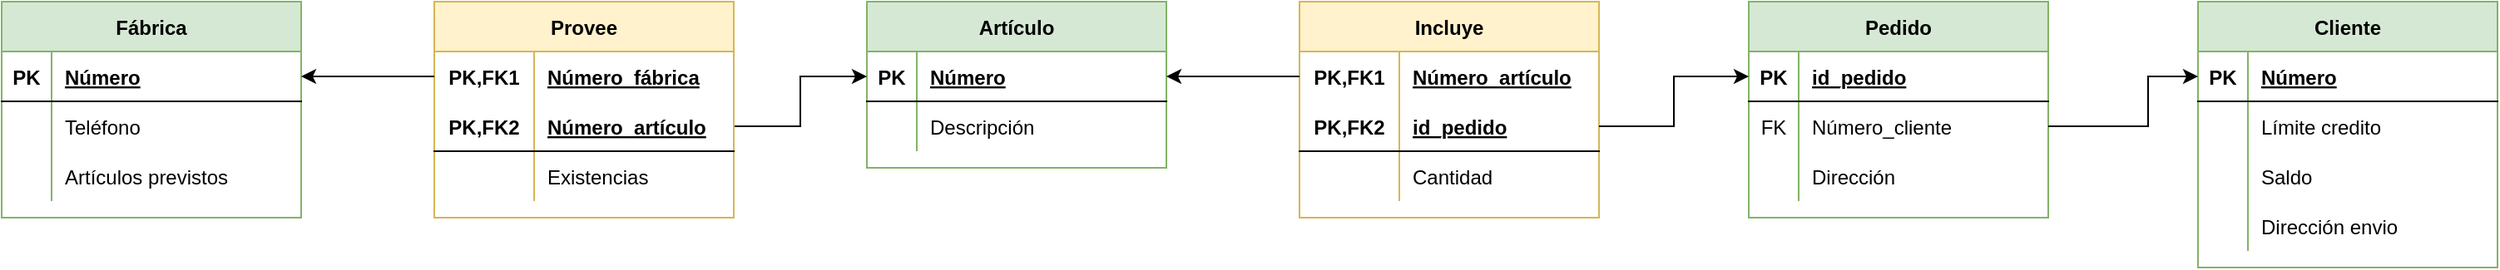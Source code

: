 <mxfile version="20.5.3" type="github">
  <diagram id="A88HrLxDJ4HTp3ncLJJ4" name="Página-1">
    <mxGraphModel dx="1422" dy="771" grid="1" gridSize="10" guides="1" tooltips="1" connect="1" arrows="1" fold="1" page="1" pageScale="1" pageWidth="827" pageHeight="1169" math="0" shadow="0">
      <root>
        <mxCell id="0" />
        <mxCell id="1" parent="0" />
        <mxCell id="2-C3LAd0GwsKnw72aj0H-1" value="Artículo" style="shape=table;startSize=30;container=1;collapsible=1;childLayout=tableLayout;fixedRows=1;rowLines=0;fontStyle=1;align=center;resizeLast=1;fillColor=#d5e8d4;strokeColor=#82b366;" parent="1" vertex="1">
          <mxGeometry x="540" y="80" width="180" height="100" as="geometry" />
        </mxCell>
        <mxCell id="2-C3LAd0GwsKnw72aj0H-2" value="" style="shape=tableRow;horizontal=0;startSize=0;swimlaneHead=0;swimlaneBody=0;fillColor=none;collapsible=0;dropTarget=0;points=[[0,0.5],[1,0.5]];portConstraint=eastwest;top=0;left=0;right=0;bottom=1;" parent="2-C3LAd0GwsKnw72aj0H-1" vertex="1">
          <mxGeometry y="30" width="180" height="30" as="geometry" />
        </mxCell>
        <mxCell id="2-C3LAd0GwsKnw72aj0H-3" value="PK" style="shape=partialRectangle;connectable=0;fillColor=none;top=0;left=0;bottom=0;right=0;fontStyle=1;overflow=hidden;" parent="2-C3LAd0GwsKnw72aj0H-2" vertex="1">
          <mxGeometry width="30" height="30" as="geometry">
            <mxRectangle width="30" height="30" as="alternateBounds" />
          </mxGeometry>
        </mxCell>
        <mxCell id="2-C3LAd0GwsKnw72aj0H-4" value="Número" style="shape=partialRectangle;connectable=0;fillColor=none;top=0;left=0;bottom=0;right=0;align=left;spacingLeft=6;fontStyle=5;overflow=hidden;" parent="2-C3LAd0GwsKnw72aj0H-2" vertex="1">
          <mxGeometry x="30" width="150" height="30" as="geometry">
            <mxRectangle width="150" height="30" as="alternateBounds" />
          </mxGeometry>
        </mxCell>
        <mxCell id="2-C3LAd0GwsKnw72aj0H-5" value="" style="shape=tableRow;horizontal=0;startSize=0;swimlaneHead=0;swimlaneBody=0;fillColor=none;collapsible=0;dropTarget=0;points=[[0,0.5],[1,0.5]];portConstraint=eastwest;top=0;left=0;right=0;bottom=0;" parent="2-C3LAd0GwsKnw72aj0H-1" vertex="1">
          <mxGeometry y="60" width="180" height="30" as="geometry" />
        </mxCell>
        <mxCell id="2-C3LAd0GwsKnw72aj0H-6" value="" style="shape=partialRectangle;connectable=0;fillColor=none;top=0;left=0;bottom=0;right=0;editable=1;overflow=hidden;" parent="2-C3LAd0GwsKnw72aj0H-5" vertex="1">
          <mxGeometry width="30" height="30" as="geometry">
            <mxRectangle width="30" height="30" as="alternateBounds" />
          </mxGeometry>
        </mxCell>
        <mxCell id="2-C3LAd0GwsKnw72aj0H-7" value="Descripción" style="shape=partialRectangle;connectable=0;fillColor=none;top=0;left=0;bottom=0;right=0;align=left;spacingLeft=6;overflow=hidden;" parent="2-C3LAd0GwsKnw72aj0H-5" vertex="1">
          <mxGeometry x="30" width="150" height="30" as="geometry">
            <mxRectangle width="150" height="30" as="alternateBounds" />
          </mxGeometry>
        </mxCell>
        <mxCell id="2-C3LAd0GwsKnw72aj0H-14" value="Fábrica" style="shape=table;startSize=30;container=1;collapsible=1;childLayout=tableLayout;fixedRows=1;rowLines=0;fontStyle=1;align=center;resizeLast=1;fillColor=#d5e8d4;strokeColor=#82b366;" parent="1" vertex="1">
          <mxGeometry x="20" y="80" width="180" height="130" as="geometry" />
        </mxCell>
        <mxCell id="2-C3LAd0GwsKnw72aj0H-15" value="" style="shape=tableRow;horizontal=0;startSize=0;swimlaneHead=0;swimlaneBody=0;fillColor=none;collapsible=0;dropTarget=0;points=[[0,0.5],[1,0.5]];portConstraint=eastwest;top=0;left=0;right=0;bottom=1;" parent="2-C3LAd0GwsKnw72aj0H-14" vertex="1">
          <mxGeometry y="30" width="180" height="30" as="geometry" />
        </mxCell>
        <mxCell id="2-C3LAd0GwsKnw72aj0H-16" value="PK" style="shape=partialRectangle;connectable=0;fillColor=none;top=0;left=0;bottom=0;right=0;fontStyle=1;overflow=hidden;" parent="2-C3LAd0GwsKnw72aj0H-15" vertex="1">
          <mxGeometry width="30" height="30" as="geometry">
            <mxRectangle width="30" height="30" as="alternateBounds" />
          </mxGeometry>
        </mxCell>
        <mxCell id="2-C3LAd0GwsKnw72aj0H-17" value="Número" style="shape=partialRectangle;connectable=0;fillColor=none;top=0;left=0;bottom=0;right=0;align=left;spacingLeft=6;fontStyle=5;overflow=hidden;" parent="2-C3LAd0GwsKnw72aj0H-15" vertex="1">
          <mxGeometry x="30" width="150" height="30" as="geometry">
            <mxRectangle width="150" height="30" as="alternateBounds" />
          </mxGeometry>
        </mxCell>
        <mxCell id="2-C3LAd0GwsKnw72aj0H-18" value="" style="shape=tableRow;horizontal=0;startSize=0;swimlaneHead=0;swimlaneBody=0;fillColor=none;collapsible=0;dropTarget=0;points=[[0,0.5],[1,0.5]];portConstraint=eastwest;top=0;left=0;right=0;bottom=0;" parent="2-C3LAd0GwsKnw72aj0H-14" vertex="1">
          <mxGeometry y="60" width="180" height="30" as="geometry" />
        </mxCell>
        <mxCell id="2-C3LAd0GwsKnw72aj0H-19" value="" style="shape=partialRectangle;connectable=0;fillColor=none;top=0;left=0;bottom=0;right=0;editable=1;overflow=hidden;" parent="2-C3LAd0GwsKnw72aj0H-18" vertex="1">
          <mxGeometry width="30" height="30" as="geometry">
            <mxRectangle width="30" height="30" as="alternateBounds" />
          </mxGeometry>
        </mxCell>
        <mxCell id="2-C3LAd0GwsKnw72aj0H-20" value="Teléfono" style="shape=partialRectangle;connectable=0;fillColor=none;top=0;left=0;bottom=0;right=0;align=left;spacingLeft=6;overflow=hidden;" parent="2-C3LAd0GwsKnw72aj0H-18" vertex="1">
          <mxGeometry x="30" width="150" height="30" as="geometry">
            <mxRectangle width="150" height="30" as="alternateBounds" />
          </mxGeometry>
        </mxCell>
        <mxCell id="2-C3LAd0GwsKnw72aj0H-21" value="" style="shape=tableRow;horizontal=0;startSize=0;swimlaneHead=0;swimlaneBody=0;fillColor=none;collapsible=0;dropTarget=0;points=[[0,0.5],[1,0.5]];portConstraint=eastwest;top=0;left=0;right=0;bottom=0;" parent="2-C3LAd0GwsKnw72aj0H-14" vertex="1">
          <mxGeometry y="90" width="180" height="30" as="geometry" />
        </mxCell>
        <mxCell id="2-C3LAd0GwsKnw72aj0H-22" value="" style="shape=partialRectangle;connectable=0;fillColor=none;top=0;left=0;bottom=0;right=0;editable=1;overflow=hidden;" parent="2-C3LAd0GwsKnw72aj0H-21" vertex="1">
          <mxGeometry width="30" height="30" as="geometry">
            <mxRectangle width="30" height="30" as="alternateBounds" />
          </mxGeometry>
        </mxCell>
        <mxCell id="2-C3LAd0GwsKnw72aj0H-23" value="Artículos previstos" style="shape=partialRectangle;connectable=0;fillColor=none;top=0;left=0;bottom=0;right=0;align=left;spacingLeft=6;overflow=hidden;" parent="2-C3LAd0GwsKnw72aj0H-21" vertex="1">
          <mxGeometry x="30" width="150" height="30" as="geometry">
            <mxRectangle width="150" height="30" as="alternateBounds" />
          </mxGeometry>
        </mxCell>
        <mxCell id="2-C3LAd0GwsKnw72aj0H-41" style="edgeStyle=orthogonalEdgeStyle;rounded=0;orthogonalLoop=1;jettySize=auto;html=1;exitX=1;exitY=0.5;exitDx=0;exitDy=0;entryX=0;entryY=0.5;entryDx=0;entryDy=0;" parent="1" source="2-C3LAd0GwsKnw72aj0H-31" target="2-C3LAd0GwsKnw72aj0H-2" edge="1">
          <mxGeometry relative="1" as="geometry" />
        </mxCell>
        <mxCell id="2-C3LAd0GwsKnw72aj0H-27" value="Provee" style="shape=table;startSize=30;container=1;collapsible=1;childLayout=tableLayout;fixedRows=1;rowLines=0;fontStyle=1;align=center;resizeLast=1;fillColor=#fff2cc;strokeColor=#d6b656;" parent="1" vertex="1">
          <mxGeometry x="280" y="80" width="180" height="130" as="geometry" />
        </mxCell>
        <mxCell id="2-C3LAd0GwsKnw72aj0H-28" value="" style="shape=tableRow;horizontal=0;startSize=0;swimlaneHead=0;swimlaneBody=0;fillColor=none;collapsible=0;dropTarget=0;points=[[0,0.5],[1,0.5]];portConstraint=eastwest;top=0;left=0;right=0;bottom=0;" parent="2-C3LAd0GwsKnw72aj0H-27" vertex="1">
          <mxGeometry y="30" width="180" height="30" as="geometry" />
        </mxCell>
        <mxCell id="2-C3LAd0GwsKnw72aj0H-29" value="PK,FK1" style="shape=partialRectangle;connectable=0;fillColor=none;top=0;left=0;bottom=0;right=0;fontStyle=1;overflow=hidden;" parent="2-C3LAd0GwsKnw72aj0H-28" vertex="1">
          <mxGeometry width="60" height="30" as="geometry">
            <mxRectangle width="60" height="30" as="alternateBounds" />
          </mxGeometry>
        </mxCell>
        <mxCell id="2-C3LAd0GwsKnw72aj0H-30" value="Número_fábrica" style="shape=partialRectangle;connectable=0;fillColor=none;top=0;left=0;bottom=0;right=0;align=left;spacingLeft=6;fontStyle=5;overflow=hidden;" parent="2-C3LAd0GwsKnw72aj0H-28" vertex="1">
          <mxGeometry x="60" width="120" height="30" as="geometry">
            <mxRectangle width="120" height="30" as="alternateBounds" />
          </mxGeometry>
        </mxCell>
        <mxCell id="2-C3LAd0GwsKnw72aj0H-31" value="" style="shape=tableRow;horizontal=0;startSize=0;swimlaneHead=0;swimlaneBody=0;fillColor=none;collapsible=0;dropTarget=0;points=[[0,0.5],[1,0.5]];portConstraint=eastwest;top=0;left=0;right=0;bottom=1;" parent="2-C3LAd0GwsKnw72aj0H-27" vertex="1">
          <mxGeometry y="60" width="180" height="30" as="geometry" />
        </mxCell>
        <mxCell id="2-C3LAd0GwsKnw72aj0H-32" value="PK,FK2" style="shape=partialRectangle;connectable=0;fillColor=none;top=0;left=0;bottom=0;right=0;fontStyle=1;overflow=hidden;" parent="2-C3LAd0GwsKnw72aj0H-31" vertex="1">
          <mxGeometry width="60" height="30" as="geometry">
            <mxRectangle width="60" height="30" as="alternateBounds" />
          </mxGeometry>
        </mxCell>
        <mxCell id="2-C3LAd0GwsKnw72aj0H-33" value="Número_artículo" style="shape=partialRectangle;connectable=0;fillColor=none;top=0;left=0;bottom=0;right=0;align=left;spacingLeft=6;fontStyle=5;overflow=hidden;" parent="2-C3LAd0GwsKnw72aj0H-31" vertex="1">
          <mxGeometry x="60" width="120" height="30" as="geometry">
            <mxRectangle width="120" height="30" as="alternateBounds" />
          </mxGeometry>
        </mxCell>
        <mxCell id="2-C3LAd0GwsKnw72aj0H-34" value="" style="shape=tableRow;horizontal=0;startSize=0;swimlaneHead=0;swimlaneBody=0;fillColor=none;collapsible=0;dropTarget=0;points=[[0,0.5],[1,0.5]];portConstraint=eastwest;top=0;left=0;right=0;bottom=0;" parent="2-C3LAd0GwsKnw72aj0H-27" vertex="1">
          <mxGeometry y="90" width="180" height="30" as="geometry" />
        </mxCell>
        <mxCell id="2-C3LAd0GwsKnw72aj0H-35" value="" style="shape=partialRectangle;connectable=0;fillColor=none;top=0;left=0;bottom=0;right=0;editable=1;overflow=hidden;" parent="2-C3LAd0GwsKnw72aj0H-34" vertex="1">
          <mxGeometry width="60" height="30" as="geometry">
            <mxRectangle width="60" height="30" as="alternateBounds" />
          </mxGeometry>
        </mxCell>
        <mxCell id="2-C3LAd0GwsKnw72aj0H-36" value="Existencias" style="shape=partialRectangle;connectable=0;fillColor=none;top=0;left=0;bottom=0;right=0;align=left;spacingLeft=6;overflow=hidden;" parent="2-C3LAd0GwsKnw72aj0H-34" vertex="1">
          <mxGeometry x="60" width="120" height="30" as="geometry">
            <mxRectangle width="120" height="30" as="alternateBounds" />
          </mxGeometry>
        </mxCell>
        <mxCell id="2-C3LAd0GwsKnw72aj0H-40" style="edgeStyle=orthogonalEdgeStyle;rounded=0;orthogonalLoop=1;jettySize=auto;html=1;exitX=0;exitY=0.5;exitDx=0;exitDy=0;entryX=1;entryY=0.5;entryDx=0;entryDy=0;" parent="1" source="2-C3LAd0GwsKnw72aj0H-28" target="2-C3LAd0GwsKnw72aj0H-15" edge="1">
          <mxGeometry relative="1" as="geometry" />
        </mxCell>
        <mxCell id="2-C3LAd0GwsKnw72aj0H-42" value="Incluye" style="shape=table;startSize=30;container=1;collapsible=1;childLayout=tableLayout;fixedRows=1;rowLines=0;fontStyle=1;align=center;resizeLast=1;fillColor=#fff2cc;strokeColor=#d6b656;" parent="1" vertex="1">
          <mxGeometry x="800" y="80" width="180" height="130" as="geometry" />
        </mxCell>
        <mxCell id="2-C3LAd0GwsKnw72aj0H-43" value="" style="shape=tableRow;horizontal=0;startSize=0;swimlaneHead=0;swimlaneBody=0;fillColor=none;collapsible=0;dropTarget=0;points=[[0,0.5],[1,0.5]];portConstraint=eastwest;top=0;left=0;right=0;bottom=0;" parent="2-C3LAd0GwsKnw72aj0H-42" vertex="1">
          <mxGeometry y="30" width="180" height="30" as="geometry" />
        </mxCell>
        <mxCell id="2-C3LAd0GwsKnw72aj0H-44" value="PK,FK1" style="shape=partialRectangle;connectable=0;fillColor=none;top=0;left=0;bottom=0;right=0;fontStyle=1;overflow=hidden;" parent="2-C3LAd0GwsKnw72aj0H-43" vertex="1">
          <mxGeometry width="60" height="30" as="geometry">
            <mxRectangle width="60" height="30" as="alternateBounds" />
          </mxGeometry>
        </mxCell>
        <mxCell id="2-C3LAd0GwsKnw72aj0H-45" value="Número_artículo" style="shape=partialRectangle;connectable=0;fillColor=none;top=0;left=0;bottom=0;right=0;align=left;spacingLeft=6;fontStyle=5;overflow=hidden;" parent="2-C3LAd0GwsKnw72aj0H-43" vertex="1">
          <mxGeometry x="60" width="120" height="30" as="geometry">
            <mxRectangle width="120" height="30" as="alternateBounds" />
          </mxGeometry>
        </mxCell>
        <mxCell id="2-C3LAd0GwsKnw72aj0H-46" value="" style="shape=tableRow;horizontal=0;startSize=0;swimlaneHead=0;swimlaneBody=0;fillColor=none;collapsible=0;dropTarget=0;points=[[0,0.5],[1,0.5]];portConstraint=eastwest;top=0;left=0;right=0;bottom=1;" parent="2-C3LAd0GwsKnw72aj0H-42" vertex="1">
          <mxGeometry y="60" width="180" height="30" as="geometry" />
        </mxCell>
        <mxCell id="2-C3LAd0GwsKnw72aj0H-47" value="PK,FK2" style="shape=partialRectangle;connectable=0;fillColor=none;top=0;left=0;bottom=0;right=0;fontStyle=1;overflow=hidden;" parent="2-C3LAd0GwsKnw72aj0H-46" vertex="1">
          <mxGeometry width="60" height="30" as="geometry">
            <mxRectangle width="60" height="30" as="alternateBounds" />
          </mxGeometry>
        </mxCell>
        <mxCell id="2-C3LAd0GwsKnw72aj0H-48" value="id_pedido" style="shape=partialRectangle;connectable=0;fillColor=none;top=0;left=0;bottom=0;right=0;align=left;spacingLeft=6;fontStyle=5;overflow=hidden;" parent="2-C3LAd0GwsKnw72aj0H-46" vertex="1">
          <mxGeometry x="60" width="120" height="30" as="geometry">
            <mxRectangle width="120" height="30" as="alternateBounds" />
          </mxGeometry>
        </mxCell>
        <mxCell id="2-C3LAd0GwsKnw72aj0H-49" value="" style="shape=tableRow;horizontal=0;startSize=0;swimlaneHead=0;swimlaneBody=0;fillColor=none;collapsible=0;dropTarget=0;points=[[0,0.5],[1,0.5]];portConstraint=eastwest;top=0;left=0;right=0;bottom=0;" parent="2-C3LAd0GwsKnw72aj0H-42" vertex="1">
          <mxGeometry y="90" width="180" height="30" as="geometry" />
        </mxCell>
        <mxCell id="2-C3LAd0GwsKnw72aj0H-50" value="" style="shape=partialRectangle;connectable=0;fillColor=none;top=0;left=0;bottom=0;right=0;editable=1;overflow=hidden;" parent="2-C3LAd0GwsKnw72aj0H-49" vertex="1">
          <mxGeometry width="60" height="30" as="geometry">
            <mxRectangle width="60" height="30" as="alternateBounds" />
          </mxGeometry>
        </mxCell>
        <mxCell id="2-C3LAd0GwsKnw72aj0H-51" value="Cantidad" style="shape=partialRectangle;connectable=0;fillColor=none;top=0;left=0;bottom=0;right=0;align=left;spacingLeft=6;overflow=hidden;" parent="2-C3LAd0GwsKnw72aj0H-49" vertex="1">
          <mxGeometry x="60" width="120" height="30" as="geometry">
            <mxRectangle width="120" height="30" as="alternateBounds" />
          </mxGeometry>
        </mxCell>
        <mxCell id="2-C3LAd0GwsKnw72aj0H-52" value="Pedido" style="shape=table;startSize=30;container=1;collapsible=1;childLayout=tableLayout;fixedRows=1;rowLines=0;fontStyle=1;align=center;resizeLast=1;fillColor=#d5e8d4;strokeColor=#82b366;" parent="1" vertex="1">
          <mxGeometry x="1070" y="80" width="180" height="130" as="geometry" />
        </mxCell>
        <mxCell id="2-C3LAd0GwsKnw72aj0H-53" value="" style="shape=tableRow;horizontal=0;startSize=0;swimlaneHead=0;swimlaneBody=0;fillColor=none;collapsible=0;dropTarget=0;points=[[0,0.5],[1,0.5]];portConstraint=eastwest;top=0;left=0;right=0;bottom=1;" parent="2-C3LAd0GwsKnw72aj0H-52" vertex="1">
          <mxGeometry y="30" width="180" height="30" as="geometry" />
        </mxCell>
        <mxCell id="2-C3LAd0GwsKnw72aj0H-54" value="PK" style="shape=partialRectangle;connectable=0;fillColor=none;top=0;left=0;bottom=0;right=0;fontStyle=1;overflow=hidden;" parent="2-C3LAd0GwsKnw72aj0H-53" vertex="1">
          <mxGeometry width="30" height="30" as="geometry">
            <mxRectangle width="30" height="30" as="alternateBounds" />
          </mxGeometry>
        </mxCell>
        <mxCell id="2-C3LAd0GwsKnw72aj0H-55" value="id_pedido" style="shape=partialRectangle;connectable=0;fillColor=none;top=0;left=0;bottom=0;right=0;align=left;spacingLeft=6;fontStyle=5;overflow=hidden;" parent="2-C3LAd0GwsKnw72aj0H-53" vertex="1">
          <mxGeometry x="30" width="150" height="30" as="geometry">
            <mxRectangle width="150" height="30" as="alternateBounds" />
          </mxGeometry>
        </mxCell>
        <mxCell id="2-C3LAd0GwsKnw72aj0H-77" value="" style="shape=tableRow;horizontal=0;startSize=0;swimlaneHead=0;swimlaneBody=0;fillColor=none;collapsible=0;dropTarget=0;points=[[0,0.5],[1,0.5]];portConstraint=eastwest;top=0;left=0;right=0;bottom=0;" parent="2-C3LAd0GwsKnw72aj0H-52" vertex="1">
          <mxGeometry y="60" width="180" height="30" as="geometry" />
        </mxCell>
        <mxCell id="2-C3LAd0GwsKnw72aj0H-78" value="FK" style="shape=partialRectangle;connectable=0;fillColor=none;top=0;left=0;bottom=0;right=0;fontStyle=0;overflow=hidden;" parent="2-C3LAd0GwsKnw72aj0H-77" vertex="1">
          <mxGeometry width="30" height="30" as="geometry">
            <mxRectangle width="30" height="30" as="alternateBounds" />
          </mxGeometry>
        </mxCell>
        <mxCell id="2-C3LAd0GwsKnw72aj0H-79" value="Número_cliente" style="shape=partialRectangle;connectable=0;fillColor=none;top=0;left=0;bottom=0;right=0;align=left;spacingLeft=6;fontStyle=0;overflow=hidden;" parent="2-C3LAd0GwsKnw72aj0H-77" vertex="1">
          <mxGeometry x="30" width="150" height="30" as="geometry">
            <mxRectangle width="150" height="30" as="alternateBounds" />
          </mxGeometry>
        </mxCell>
        <mxCell id="2-C3LAd0GwsKnw72aj0H-56" value="" style="shape=tableRow;horizontal=0;startSize=0;swimlaneHead=0;swimlaneBody=0;fillColor=none;collapsible=0;dropTarget=0;points=[[0,0.5],[1,0.5]];portConstraint=eastwest;top=0;left=0;right=0;bottom=0;" parent="2-C3LAd0GwsKnw72aj0H-52" vertex="1">
          <mxGeometry y="90" width="180" height="30" as="geometry" />
        </mxCell>
        <mxCell id="2-C3LAd0GwsKnw72aj0H-57" value="" style="shape=partialRectangle;connectable=0;fillColor=none;top=0;left=0;bottom=0;right=0;editable=1;overflow=hidden;" parent="2-C3LAd0GwsKnw72aj0H-56" vertex="1">
          <mxGeometry width="30" height="30" as="geometry">
            <mxRectangle width="30" height="30" as="alternateBounds" />
          </mxGeometry>
        </mxCell>
        <mxCell id="2-C3LAd0GwsKnw72aj0H-58" value="Dirección " style="shape=partialRectangle;connectable=0;fillColor=none;top=0;left=0;bottom=0;right=0;align=left;spacingLeft=6;overflow=hidden;" parent="2-C3LAd0GwsKnw72aj0H-56" vertex="1">
          <mxGeometry x="30" width="150" height="30" as="geometry">
            <mxRectangle width="150" height="30" as="alternateBounds" />
          </mxGeometry>
        </mxCell>
        <mxCell id="2-C3LAd0GwsKnw72aj0H-62" style="edgeStyle=orthogonalEdgeStyle;rounded=0;orthogonalLoop=1;jettySize=auto;html=1;exitX=1;exitY=0.5;exitDx=0;exitDy=0;entryX=0;entryY=0.5;entryDx=0;entryDy=0;" parent="1" source="2-C3LAd0GwsKnw72aj0H-46" target="2-C3LAd0GwsKnw72aj0H-53" edge="1">
          <mxGeometry relative="1" as="geometry" />
        </mxCell>
        <mxCell id="2-C3LAd0GwsKnw72aj0H-63" style="edgeStyle=orthogonalEdgeStyle;rounded=0;orthogonalLoop=1;jettySize=auto;html=1;exitX=0;exitY=0.5;exitDx=0;exitDy=0;entryX=1;entryY=0.5;entryDx=0;entryDy=0;" parent="1" source="2-C3LAd0GwsKnw72aj0H-43" target="2-C3LAd0GwsKnw72aj0H-2" edge="1">
          <mxGeometry relative="1" as="geometry" />
        </mxCell>
        <mxCell id="2-C3LAd0GwsKnw72aj0H-64" value="Cliente" style="shape=table;startSize=30;container=1;collapsible=1;childLayout=tableLayout;fixedRows=1;rowLines=0;fontStyle=1;align=center;resizeLast=1;fillColor=#d5e8d4;strokeColor=#82b366;" parent="1" vertex="1">
          <mxGeometry x="1340" y="80" width="180" height="160" as="geometry" />
        </mxCell>
        <mxCell id="2-C3LAd0GwsKnw72aj0H-65" value="" style="shape=tableRow;horizontal=0;startSize=0;swimlaneHead=0;swimlaneBody=0;fillColor=none;collapsible=0;dropTarget=0;points=[[0,0.5],[1,0.5]];portConstraint=eastwest;top=0;left=0;right=0;bottom=1;" parent="2-C3LAd0GwsKnw72aj0H-64" vertex="1">
          <mxGeometry y="30" width="180" height="30" as="geometry" />
        </mxCell>
        <mxCell id="2-C3LAd0GwsKnw72aj0H-66" value="PK" style="shape=partialRectangle;connectable=0;fillColor=none;top=0;left=0;bottom=0;right=0;fontStyle=1;overflow=hidden;" parent="2-C3LAd0GwsKnw72aj0H-65" vertex="1">
          <mxGeometry width="30" height="30" as="geometry">
            <mxRectangle width="30" height="30" as="alternateBounds" />
          </mxGeometry>
        </mxCell>
        <mxCell id="2-C3LAd0GwsKnw72aj0H-67" value="Número" style="shape=partialRectangle;connectable=0;fillColor=none;top=0;left=0;bottom=0;right=0;align=left;spacingLeft=6;fontStyle=5;overflow=hidden;" parent="2-C3LAd0GwsKnw72aj0H-65" vertex="1">
          <mxGeometry x="30" width="150" height="30" as="geometry">
            <mxRectangle width="150" height="30" as="alternateBounds" />
          </mxGeometry>
        </mxCell>
        <mxCell id="2-C3LAd0GwsKnw72aj0H-68" value="" style="shape=tableRow;horizontal=0;startSize=0;swimlaneHead=0;swimlaneBody=0;fillColor=none;collapsible=0;dropTarget=0;points=[[0,0.5],[1,0.5]];portConstraint=eastwest;top=0;left=0;right=0;bottom=0;" parent="2-C3LAd0GwsKnw72aj0H-64" vertex="1">
          <mxGeometry y="60" width="180" height="30" as="geometry" />
        </mxCell>
        <mxCell id="2-C3LAd0GwsKnw72aj0H-69" value="" style="shape=partialRectangle;connectable=0;fillColor=none;top=0;left=0;bottom=0;right=0;editable=1;overflow=hidden;" parent="2-C3LAd0GwsKnw72aj0H-68" vertex="1">
          <mxGeometry width="30" height="30" as="geometry">
            <mxRectangle width="30" height="30" as="alternateBounds" />
          </mxGeometry>
        </mxCell>
        <mxCell id="2-C3LAd0GwsKnw72aj0H-70" value="Límite credito" style="shape=partialRectangle;connectable=0;fillColor=none;top=0;left=0;bottom=0;right=0;align=left;spacingLeft=6;overflow=hidden;" parent="2-C3LAd0GwsKnw72aj0H-68" vertex="1">
          <mxGeometry x="30" width="150" height="30" as="geometry">
            <mxRectangle width="150" height="30" as="alternateBounds" />
          </mxGeometry>
        </mxCell>
        <mxCell id="2-C3LAd0GwsKnw72aj0H-71" value="" style="shape=tableRow;horizontal=0;startSize=0;swimlaneHead=0;swimlaneBody=0;fillColor=none;collapsible=0;dropTarget=0;points=[[0,0.5],[1,0.5]];portConstraint=eastwest;top=0;left=0;right=0;bottom=0;" parent="2-C3LAd0GwsKnw72aj0H-64" vertex="1">
          <mxGeometry y="90" width="180" height="30" as="geometry" />
        </mxCell>
        <mxCell id="2-C3LAd0GwsKnw72aj0H-72" value="" style="shape=partialRectangle;connectable=0;fillColor=none;top=0;left=0;bottom=0;right=0;editable=1;overflow=hidden;" parent="2-C3LAd0GwsKnw72aj0H-71" vertex="1">
          <mxGeometry width="30" height="30" as="geometry">
            <mxRectangle width="30" height="30" as="alternateBounds" />
          </mxGeometry>
        </mxCell>
        <mxCell id="2-C3LAd0GwsKnw72aj0H-73" value="Saldo" style="shape=partialRectangle;connectable=0;fillColor=none;top=0;left=0;bottom=0;right=0;align=left;spacingLeft=6;overflow=hidden;" parent="2-C3LAd0GwsKnw72aj0H-71" vertex="1">
          <mxGeometry x="30" width="150" height="30" as="geometry">
            <mxRectangle width="150" height="30" as="alternateBounds" />
          </mxGeometry>
        </mxCell>
        <mxCell id="2-C3LAd0GwsKnw72aj0H-74" value="" style="shape=tableRow;horizontal=0;startSize=0;swimlaneHead=0;swimlaneBody=0;fillColor=none;collapsible=0;dropTarget=0;points=[[0,0.5],[1,0.5]];portConstraint=eastwest;top=0;left=0;right=0;bottom=0;" parent="2-C3LAd0GwsKnw72aj0H-64" vertex="1">
          <mxGeometry y="120" width="180" height="30" as="geometry" />
        </mxCell>
        <mxCell id="2-C3LAd0GwsKnw72aj0H-75" value="" style="shape=partialRectangle;connectable=0;fillColor=none;top=0;left=0;bottom=0;right=0;editable=1;overflow=hidden;" parent="2-C3LAd0GwsKnw72aj0H-74" vertex="1">
          <mxGeometry width="30" height="30" as="geometry">
            <mxRectangle width="30" height="30" as="alternateBounds" />
          </mxGeometry>
        </mxCell>
        <mxCell id="2-C3LAd0GwsKnw72aj0H-76" value="Dirección envio" style="shape=partialRectangle;connectable=0;fillColor=none;top=0;left=0;bottom=0;right=0;align=left;spacingLeft=6;overflow=hidden;" parent="2-C3LAd0GwsKnw72aj0H-74" vertex="1">
          <mxGeometry x="30" width="150" height="30" as="geometry">
            <mxRectangle width="150" height="30" as="alternateBounds" />
          </mxGeometry>
        </mxCell>
        <mxCell id="2-C3LAd0GwsKnw72aj0H-84" style="edgeStyle=orthogonalEdgeStyle;rounded=0;orthogonalLoop=1;jettySize=auto;html=1;exitX=1;exitY=0.5;exitDx=0;exitDy=0;entryX=0;entryY=0.5;entryDx=0;entryDy=0;" parent="1" source="2-C3LAd0GwsKnw72aj0H-77" target="2-C3LAd0GwsKnw72aj0H-65" edge="1">
          <mxGeometry relative="1" as="geometry">
            <Array as="points">
              <mxPoint x="1310" y="155" />
              <mxPoint x="1310" y="125" />
            </Array>
          </mxGeometry>
        </mxCell>
      </root>
    </mxGraphModel>
  </diagram>
</mxfile>

